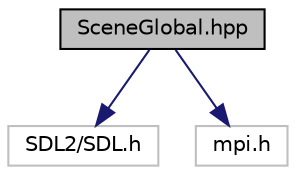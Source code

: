 digraph "SceneGlobal.hpp"
{
 // LATEX_PDF_SIZE
  edge [fontname="Helvetica",fontsize="10",labelfontname="Helvetica",labelfontsize="10"];
  node [fontname="Helvetica",fontsize="10",shape=record];
  Node1 [label="SceneGlobal.hpp",height=0.2,width=0.4,color="black", fillcolor="grey75", style="filled", fontcolor="black",tooltip="Attributs de la classe LsceneOpenGL."];
  Node1 -> Node2 [color="midnightblue",fontsize="10",style="solid"];
  Node2 [label="SDL2/SDL.h",height=0.2,width=0.4,color="grey75", fillcolor="white", style="filled",tooltip=" "];
  Node1 -> Node3 [color="midnightblue",fontsize="10",style="solid"];
  Node3 [label="mpi.h",height=0.2,width=0.4,color="grey75", fillcolor="white", style="filled",tooltip=" "];
}
